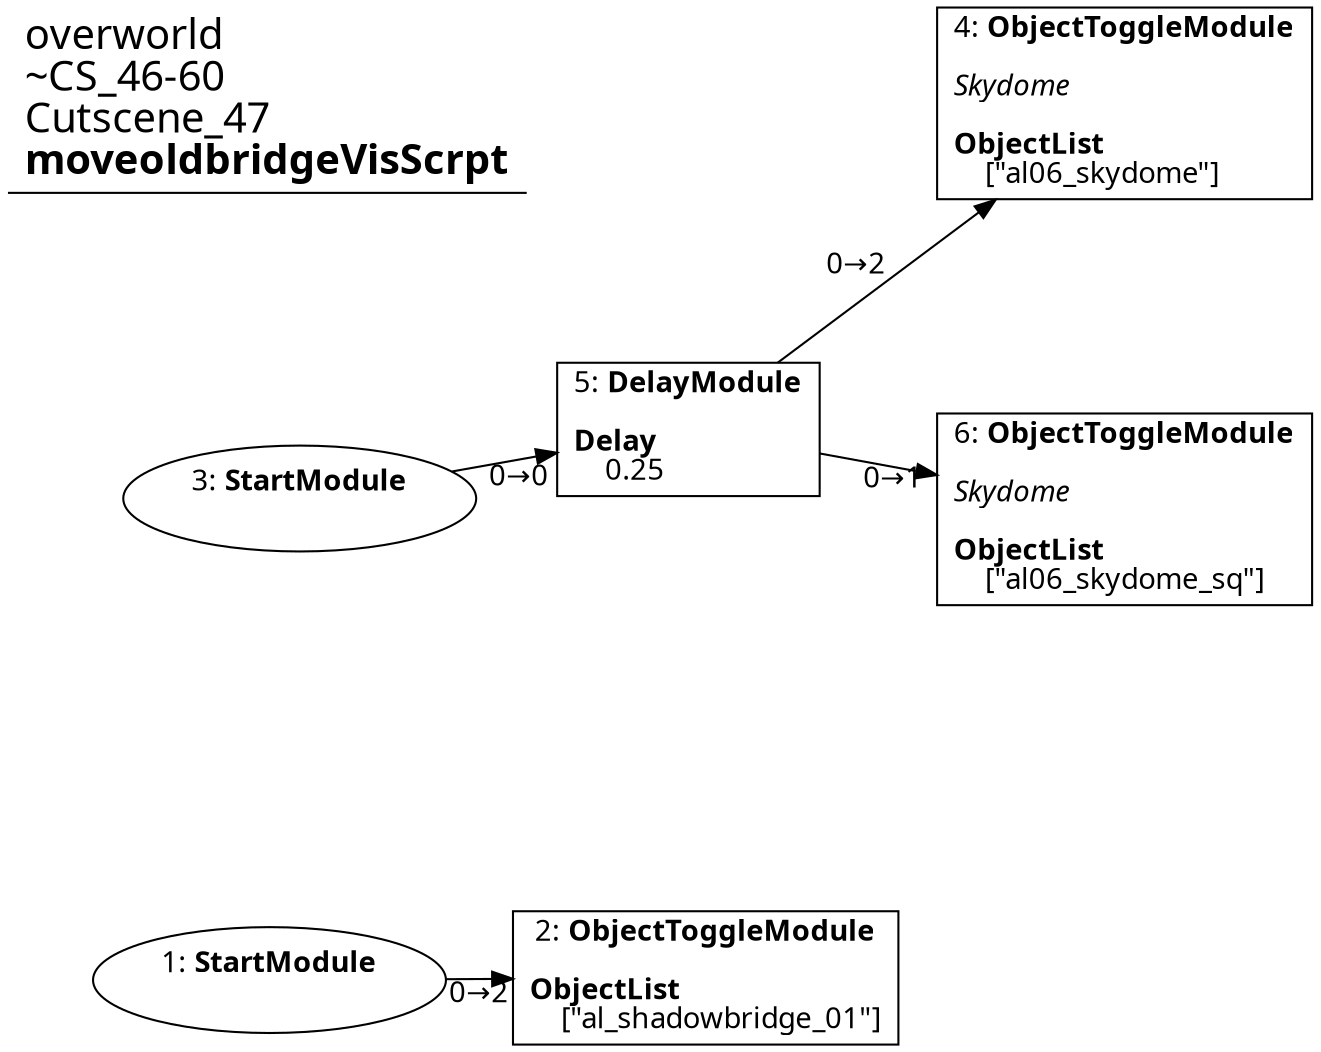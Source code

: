 digraph {
    layout = fdp;
    overlap = prism;
    sep = "+16";
    splines = spline;

    node [ shape = box ];

    graph [ fontname = "Segoe UI" ];
    node [ fontname = "Segoe UI" ];
    edge [ fontname = "Segoe UI" ];

    1 [ label = <1: <b>StartModule</b><br/><br/>> ];
    1 [ shape = oval ]
    1 [ pos = "0.09200001,-0.231!" ];
    1 -> 2 [ label = "0→2" ];

    2 [ label = <2: <b>ObjectToggleModule</b><br/><br/><b>ObjectList</b><br align="left"/>    [&quot;al_shadowbridge_01&quot;]<br align="left"/>> ];
    2 [ pos = "0.294,-0.23!" ];

    3 [ label = <3: <b>StartModule</b><br/><br/>> ];
    3 [ shape = oval ]
    3 [ pos = "0.106000006,-0.008!" ];
    3 -> 5 [ label = "0→0" ];

    4 [ label = <4: <b>ObjectToggleModule</b><br/><br/><i>Skydome<br align="left"/></i><br align="left"/><b>ObjectList</b><br align="left"/>    [&quot;al06_skydome&quot;]<br align="left"/>> ];
    4 [ pos = "0.48800004,0.17500001!" ];

    5 [ label = <5: <b>DelayModule</b><br/><br/><b>Delay</b><br align="left"/>    0.25<br align="left"/>> ];
    5 [ pos = "0.286,0.024!" ];
    5 -> 4 [ label = "0→2" ];
    5 -> 6 [ label = "0→1" ];

    6 [ label = <6: <b>ObjectToggleModule</b><br/><br/><i>Skydome<br align="left"/></i><br align="left"/><b>ObjectList</b><br align="left"/>    [&quot;al06_skydome_sq&quot;]<br align="left"/>> ];
    6 [ pos = "0.48800004,-0.013!" ];

    title [ pos = "0.091000006,0.17600001!" ];
    title [ shape = underline ];
    title [ label = <<font point-size="20">overworld<br align="left"/>~CS_46-60<br align="left"/>Cutscene_47<br align="left"/><b>moveoldbridgeVisScrpt</b><br align="left"/></font>> ];
}
